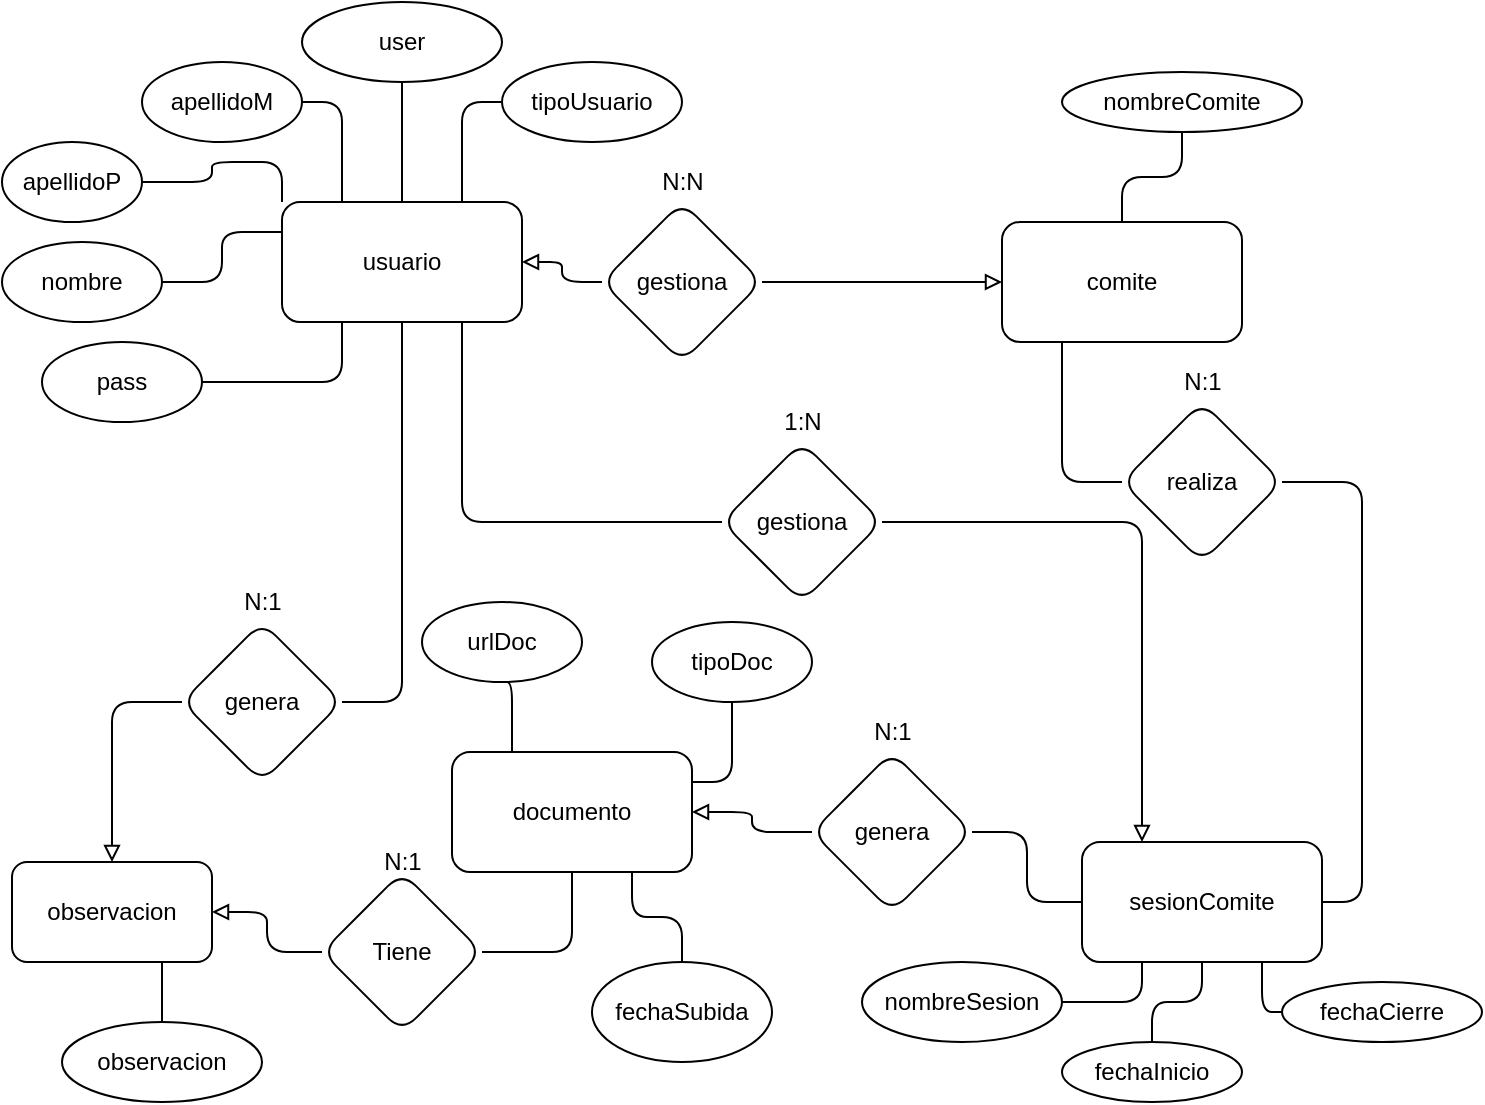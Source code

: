 <mxfile version="18.1.1" type="device"><diagram id="-B32z_R9IJAe94yjLalN" name="Page-1"><mxGraphModel dx="786" dy="546" grid="1" gridSize="10" guides="1" tooltips="1" connect="1" arrows="1" fold="1" page="1" pageScale="1" pageWidth="827" pageHeight="1169" background="none" math="0" shadow="0"><root><mxCell id="0"/><mxCell id="1" parent="0"/><mxCell id="gaSs1pNWqrF6Hrx3E3vf-87" style="edgeStyle=orthogonalEdgeStyle;rounded=1;orthogonalLoop=1;jettySize=auto;html=1;exitX=0.5;exitY=1;exitDx=0;exitDy=0;entryX=1;entryY=0.5;entryDx=0;entryDy=0;startArrow=none;startFill=0;endArrow=none;endFill=0;" parent="1" source="gaSs1pNWqrF6Hrx3E3vf-1" target="gaSs1pNWqrF6Hrx3E3vf-75" edge="1"><mxGeometry relative="1" as="geometry"/></mxCell><mxCell id="gaSs1pNWqrF6Hrx3E3vf-96" style="edgeStyle=orthogonalEdgeStyle;rounded=1;orthogonalLoop=1;jettySize=auto;html=1;exitX=0.5;exitY=0;exitDx=0;exitDy=0;entryX=0.5;entryY=1;entryDx=0;entryDy=0;startArrow=none;startFill=0;endArrow=none;endFill=0;" parent="1" source="gaSs1pNWqrF6Hrx3E3vf-1" target="gaSs1pNWqrF6Hrx3E3vf-6" edge="1"><mxGeometry relative="1" as="geometry"/></mxCell><mxCell id="gaSs1pNWqrF6Hrx3E3vf-1" value="usuario" style="rounded=1;whiteSpace=wrap;html=1;" parent="1" vertex="1"><mxGeometry x="200" y="100" width="120" height="60" as="geometry"/></mxCell><mxCell id="gaSs1pNWqrF6Hrx3E3vf-86" style="edgeStyle=orthogonalEdgeStyle;rounded=1;orthogonalLoop=1;jettySize=auto;html=1;exitX=0.5;exitY=0;exitDx=0;exitDy=0;entryX=0.5;entryY=1;entryDx=0;entryDy=0;startArrow=none;startFill=0;endArrow=none;endFill=0;" parent="1" source="gaSs1pNWqrF6Hrx3E3vf-2" target="gaSs1pNWqrF6Hrx3E3vf-8" edge="1"><mxGeometry relative="1" as="geometry"/></mxCell><mxCell id="gaSs1pNWqrF6Hrx3E3vf-100" style="edgeStyle=orthogonalEdgeStyle;rounded=1;orthogonalLoop=1;jettySize=auto;html=1;exitX=0.25;exitY=1;exitDx=0;exitDy=0;entryX=0;entryY=0.5;entryDx=0;entryDy=0;startArrow=none;startFill=0;endArrow=none;endFill=0;" parent="1" source="gaSs1pNWqrF6Hrx3E3vf-2" target="gaSs1pNWqrF6Hrx3E3vf-42" edge="1"><mxGeometry relative="1" as="geometry"/></mxCell><mxCell id="gaSs1pNWqrF6Hrx3E3vf-2" value="comite" style="whiteSpace=wrap;html=1;rounded=1;" parent="1" vertex="1"><mxGeometry x="560" y="110" width="120" height="60" as="geometry"/></mxCell><mxCell id="gaSs1pNWqrF6Hrx3E3vf-37" style="edgeStyle=orthogonalEdgeStyle;rounded=1;orthogonalLoop=1;jettySize=auto;html=1;exitX=0.5;exitY=1;exitDx=0;exitDy=0;entryX=0.5;entryY=0;entryDx=0;entryDy=0;endArrow=none;endFill=0;" parent="1" source="gaSs1pNWqrF6Hrx3E3vf-3" target="gaSs1pNWqrF6Hrx3E3vf-16" edge="1"><mxGeometry relative="1" as="geometry"/></mxCell><mxCell id="gaSs1pNWqrF6Hrx3E3vf-72" style="edgeStyle=orthogonalEdgeStyle;rounded=1;orthogonalLoop=1;jettySize=auto;html=1;exitX=0.25;exitY=0;exitDx=0;exitDy=0;entryX=1;entryY=0.5;entryDx=0;entryDy=0;startArrow=block;startFill=0;endArrow=none;endFill=0;" parent="1" source="gaSs1pNWqrF6Hrx3E3vf-3" target="gaSs1pNWqrF6Hrx3E3vf-52" edge="1"><mxGeometry relative="1" as="geometry"/></mxCell><mxCell id="gaSs1pNWqrF6Hrx3E3vf-77" style="edgeStyle=orthogonalEdgeStyle;rounded=1;orthogonalLoop=1;jettySize=auto;html=1;exitX=0;exitY=0.5;exitDx=0;exitDy=0;entryX=1;entryY=0.5;entryDx=0;entryDy=0;startArrow=none;startFill=0;endArrow=none;endFill=0;" parent="1" source="gaSs1pNWqrF6Hrx3E3vf-3" target="gaSs1pNWqrF6Hrx3E3vf-45" edge="1"><mxGeometry relative="1" as="geometry"/></mxCell><mxCell id="gaSs1pNWqrF6Hrx3E3vf-3" value="sesionComite" style="whiteSpace=wrap;html=1;rounded=1;" parent="1" vertex="1"><mxGeometry x="600" y="420" width="120" height="60" as="geometry"/></mxCell><mxCell id="gaSs1pNWqrF6Hrx3E3vf-4" value="documento" style="whiteSpace=wrap;html=1;rounded=1;" parent="1" vertex="1"><mxGeometry x="285" y="375" width="120" height="60" as="geometry"/></mxCell><mxCell id="gaSs1pNWqrF6Hrx3E3vf-64" style="edgeStyle=orthogonalEdgeStyle;rounded=1;orthogonalLoop=1;jettySize=auto;html=1;exitX=1;exitY=0.5;exitDx=0;exitDy=0;entryX=0;entryY=0.25;entryDx=0;entryDy=0;startArrow=none;startFill=0;endArrow=none;endFill=0;" parent="1" source="gaSs1pNWqrF6Hrx3E3vf-5" target="gaSs1pNWqrF6Hrx3E3vf-1" edge="1"><mxGeometry relative="1" as="geometry"/></mxCell><mxCell id="gaSs1pNWqrF6Hrx3E3vf-5" value="nombre" style="ellipse;whiteSpace=wrap;html=1;rounded=1;" parent="1" vertex="1"><mxGeometry x="60" y="120" width="80" height="40" as="geometry"/></mxCell><mxCell id="gaSs1pNWqrF6Hrx3E3vf-6" value="user" style="ellipse;whiteSpace=wrap;html=1;rounded=1;" parent="1" vertex="1"><mxGeometry x="210" width="100" height="40" as="geometry"/></mxCell><mxCell id="gaSs1pNWqrF6Hrx3E3vf-92" style="edgeStyle=orthogonalEdgeStyle;rounded=1;orthogonalLoop=1;jettySize=auto;html=1;exitX=1;exitY=0.5;exitDx=0;exitDy=0;entryX=0.25;entryY=1;entryDx=0;entryDy=0;startArrow=none;startFill=0;endArrow=none;endFill=0;" parent="1" source="gaSs1pNWqrF6Hrx3E3vf-7" target="gaSs1pNWqrF6Hrx3E3vf-1" edge="1"><mxGeometry relative="1" as="geometry"/></mxCell><mxCell id="gaSs1pNWqrF6Hrx3E3vf-7" value="pass" style="ellipse;whiteSpace=wrap;html=1;rounded=1;" parent="1" vertex="1"><mxGeometry x="80" y="170" width="80" height="40" as="geometry"/></mxCell><mxCell id="gaSs1pNWqrF6Hrx3E3vf-8" value="nombreComite" style="ellipse;whiteSpace=wrap;html=1;rounded=1;" parent="1" vertex="1"><mxGeometry x="590" y="35" width="120" height="30" as="geometry"/></mxCell><mxCell id="gaSs1pNWqrF6Hrx3E3vf-16" value="fechaInicio" style="ellipse;whiteSpace=wrap;html=1;rounded=1;" parent="1" vertex="1"><mxGeometry x="590" y="520" width="90" height="30" as="geometry"/></mxCell><mxCell id="gaSs1pNWqrF6Hrx3E3vf-38" style="edgeStyle=orthogonalEdgeStyle;rounded=1;orthogonalLoop=1;jettySize=auto;html=1;exitX=0;exitY=0.5;exitDx=0;exitDy=0;entryX=0.75;entryY=1;entryDx=0;entryDy=0;endArrow=none;endFill=0;" parent="1" source="gaSs1pNWqrF6Hrx3E3vf-17" target="gaSs1pNWqrF6Hrx3E3vf-3" edge="1"><mxGeometry relative="1" as="geometry"/></mxCell><mxCell id="gaSs1pNWqrF6Hrx3E3vf-17" value="fechaCierre" style="ellipse;whiteSpace=wrap;html=1;rounded=1;" parent="1" vertex="1"><mxGeometry x="700" y="490" width="100" height="30" as="geometry"/></mxCell><mxCell id="gaSs1pNWqrF6Hrx3E3vf-68" style="edgeStyle=orthogonalEdgeStyle;rounded=1;orthogonalLoop=1;jettySize=auto;html=1;exitX=0.5;exitY=1;exitDx=0;exitDy=0;entryX=1;entryY=0.25;entryDx=0;entryDy=0;startArrow=none;startFill=0;endArrow=none;endFill=0;" parent="1" source="gaSs1pNWqrF6Hrx3E3vf-22" target="gaSs1pNWqrF6Hrx3E3vf-4" edge="1"><mxGeometry relative="1" as="geometry"/></mxCell><mxCell id="gaSs1pNWqrF6Hrx3E3vf-22" value="tipoDoc" style="ellipse;whiteSpace=wrap;html=1;rounded=1;" parent="1" vertex="1"><mxGeometry x="385" y="310" width="80" height="40" as="geometry"/></mxCell><mxCell id="gaSs1pNWqrF6Hrx3E3vf-67" style="edgeStyle=orthogonalEdgeStyle;rounded=1;orthogonalLoop=1;jettySize=auto;html=1;exitX=0.5;exitY=1;exitDx=0;exitDy=0;entryX=0.25;entryY=0;entryDx=0;entryDy=0;startArrow=none;startFill=0;endArrow=none;endFill=0;" parent="1" source="gaSs1pNWqrF6Hrx3E3vf-23" target="gaSs1pNWqrF6Hrx3E3vf-4" edge="1"><mxGeometry relative="1" as="geometry"/></mxCell><mxCell id="gaSs1pNWqrF6Hrx3E3vf-23" value="urlDoc" style="ellipse;whiteSpace=wrap;html=1;rounded=1;" parent="1" vertex="1"><mxGeometry x="270" y="300" width="80" height="40" as="geometry"/></mxCell><mxCell id="gaSs1pNWqrF6Hrx3E3vf-40" style="edgeStyle=orthogonalEdgeStyle;rounded=1;orthogonalLoop=1;jettySize=auto;html=1;exitX=0;exitY=0.5;exitDx=0;exitDy=0;entryX=1;entryY=0.5;entryDx=0;entryDy=0;endArrow=block;endFill=0;startArrow=none;startFill=0;" parent="1" source="gaSs1pNWqrF6Hrx3E3vf-39" target="gaSs1pNWqrF6Hrx3E3vf-1" edge="1"><mxGeometry relative="1" as="geometry"/></mxCell><mxCell id="gaSs1pNWqrF6Hrx3E3vf-41" style="edgeStyle=orthogonalEdgeStyle;rounded=1;orthogonalLoop=1;jettySize=auto;html=1;exitX=1;exitY=0.5;exitDx=0;exitDy=0;entryX=0;entryY=0.5;entryDx=0;entryDy=0;endArrow=block;endFill=0;startArrow=none;startFill=0;" parent="1" source="gaSs1pNWqrF6Hrx3E3vf-39" target="gaSs1pNWqrF6Hrx3E3vf-2" edge="1"><mxGeometry relative="1" as="geometry"/></mxCell><mxCell id="gaSs1pNWqrF6Hrx3E3vf-39" value="gestiona" style="rhombus;whiteSpace=wrap;html=1;rounded=1;" parent="1" vertex="1"><mxGeometry x="360" y="100" width="80" height="80" as="geometry"/></mxCell><mxCell id="gaSs1pNWqrF6Hrx3E3vf-101" style="edgeStyle=orthogonalEdgeStyle;rounded=1;orthogonalLoop=1;jettySize=auto;html=1;exitX=1;exitY=0.5;exitDx=0;exitDy=0;entryX=1;entryY=0.5;entryDx=0;entryDy=0;startArrow=none;startFill=0;endArrow=none;endFill=0;" parent="1" source="gaSs1pNWqrF6Hrx3E3vf-42" target="gaSs1pNWqrF6Hrx3E3vf-3" edge="1"><mxGeometry relative="1" as="geometry"/></mxCell><mxCell id="gaSs1pNWqrF6Hrx3E3vf-42" value="realiza" style="rhombus;whiteSpace=wrap;html=1;rounded=1;" parent="1" vertex="1"><mxGeometry x="620" y="200" width="80" height="80" as="geometry"/></mxCell><mxCell id="gaSs1pNWqrF6Hrx3E3vf-78" style="edgeStyle=orthogonalEdgeStyle;rounded=1;orthogonalLoop=1;jettySize=auto;html=1;exitX=0;exitY=0.5;exitDx=0;exitDy=0;entryX=1;entryY=0.5;entryDx=0;entryDy=0;startArrow=none;startFill=0;endArrow=block;endFill=0;" parent="1" source="gaSs1pNWqrF6Hrx3E3vf-45" target="gaSs1pNWqrF6Hrx3E3vf-4" edge="1"><mxGeometry relative="1" as="geometry"/></mxCell><mxCell id="gaSs1pNWqrF6Hrx3E3vf-45" value="genera" style="rhombus;whiteSpace=wrap;html=1;rounded=1;" parent="1" vertex="1"><mxGeometry x="465" y="375" width="80" height="80" as="geometry"/></mxCell><mxCell id="gaSs1pNWqrF6Hrx3E3vf-48" value="N:N" style="text;html=1;align=center;verticalAlign=middle;resizable=0;points=[];autosize=1;strokeColor=none;fillColor=none;rounded=1;" parent="1" vertex="1"><mxGeometry x="380" y="80" width="40" height="20" as="geometry"/></mxCell><mxCell id="gaSs1pNWqrF6Hrx3E3vf-49" value="N:1" style="text;html=1;align=center;verticalAlign=middle;resizable=0;points=[];autosize=1;strokeColor=none;fillColor=none;rounded=1;" parent="1" vertex="1"><mxGeometry x="645" y="180" width="30" height="20" as="geometry"/></mxCell><mxCell id="gaSs1pNWqrF6Hrx3E3vf-50" value="N:1" style="text;html=1;align=center;verticalAlign=middle;resizable=0;points=[];autosize=1;strokeColor=none;fillColor=none;rounded=1;" parent="1" vertex="1"><mxGeometry x="490" y="355" width="30" height="20" as="geometry"/></mxCell><mxCell id="gaSs1pNWqrF6Hrx3E3vf-73" style="edgeStyle=orthogonalEdgeStyle;rounded=1;orthogonalLoop=1;jettySize=auto;html=1;exitX=0;exitY=0.5;exitDx=0;exitDy=0;entryX=0.75;entryY=1;entryDx=0;entryDy=0;startArrow=none;startFill=0;endArrow=none;endFill=0;" parent="1" source="gaSs1pNWqrF6Hrx3E3vf-52" target="gaSs1pNWqrF6Hrx3E3vf-1" edge="1"><mxGeometry relative="1" as="geometry"><Array as="points"><mxPoint x="290" y="260"/></Array></mxGeometry></mxCell><mxCell id="gaSs1pNWqrF6Hrx3E3vf-52" value="gestiona" style="rhombus;whiteSpace=wrap;html=1;rounded=1;" parent="1" vertex="1"><mxGeometry x="420" y="220" width="80" height="80" as="geometry"/></mxCell><mxCell id="gaSs1pNWqrF6Hrx3E3vf-57" value="1:N" style="text;html=1;align=center;verticalAlign=middle;resizable=0;points=[];autosize=1;strokeColor=none;fillColor=none;" parent="1" vertex="1"><mxGeometry x="445" y="200" width="30" height="20" as="geometry"/></mxCell><mxCell id="gaSs1pNWqrF6Hrx3E3vf-93" style="edgeStyle=orthogonalEdgeStyle;rounded=1;orthogonalLoop=1;jettySize=auto;html=1;exitX=1;exitY=0.5;exitDx=0;exitDy=0;entryX=0;entryY=0;entryDx=0;entryDy=0;startArrow=none;startFill=0;endArrow=none;endFill=0;" parent="1" source="gaSs1pNWqrF6Hrx3E3vf-59" target="gaSs1pNWqrF6Hrx3E3vf-1" edge="1"><mxGeometry relative="1" as="geometry"/></mxCell><mxCell id="gaSs1pNWqrF6Hrx3E3vf-59" value="apellidoP" style="ellipse;whiteSpace=wrap;html=1;rounded=1;" parent="1" vertex="1"><mxGeometry x="60" y="70" width="70" height="40" as="geometry"/></mxCell><mxCell id="gaSs1pNWqrF6Hrx3E3vf-61" style="edgeStyle=orthogonalEdgeStyle;rounded=1;orthogonalLoop=1;jettySize=auto;html=1;exitX=1;exitY=0.5;exitDx=0;exitDy=0;entryX=0.25;entryY=0;entryDx=0;entryDy=0;startArrow=none;startFill=0;endArrow=none;endFill=0;" parent="1" source="gaSs1pNWqrF6Hrx3E3vf-60" target="gaSs1pNWqrF6Hrx3E3vf-1" edge="1"><mxGeometry relative="1" as="geometry"><Array as="points"><mxPoint x="230" y="50"/></Array></mxGeometry></mxCell><mxCell id="gaSs1pNWqrF6Hrx3E3vf-60" value="apellidoM" style="ellipse;whiteSpace=wrap;html=1;rounded=1;" parent="1" vertex="1"><mxGeometry x="130" y="30" width="80" height="40" as="geometry"/></mxCell><mxCell id="gaSs1pNWqrF6Hrx3E3vf-97" style="edgeStyle=orthogonalEdgeStyle;rounded=1;orthogonalLoop=1;jettySize=auto;html=1;exitX=0;exitY=0.5;exitDx=0;exitDy=0;entryX=0.75;entryY=0;entryDx=0;entryDy=0;startArrow=none;startFill=0;endArrow=none;endFill=0;" parent="1" source="gaSs1pNWqrF6Hrx3E3vf-65" target="gaSs1pNWqrF6Hrx3E3vf-1" edge="1"><mxGeometry relative="1" as="geometry"/></mxCell><mxCell id="gaSs1pNWqrF6Hrx3E3vf-65" value="tipoUsuario" style="ellipse;whiteSpace=wrap;html=1;rounded=1;" parent="1" vertex="1"><mxGeometry x="310" y="30" width="90" height="40" as="geometry"/></mxCell><mxCell id="gaSs1pNWqrF6Hrx3E3vf-71" style="edgeStyle=orthogonalEdgeStyle;rounded=1;orthogonalLoop=1;jettySize=auto;html=1;exitX=1;exitY=0.5;exitDx=0;exitDy=0;entryX=0.25;entryY=1;entryDx=0;entryDy=0;startArrow=none;startFill=0;endArrow=none;endFill=0;" parent="1" source="gaSs1pNWqrF6Hrx3E3vf-70" target="gaSs1pNWqrF6Hrx3E3vf-3" edge="1"><mxGeometry relative="1" as="geometry"/></mxCell><mxCell id="gaSs1pNWqrF6Hrx3E3vf-70" value="nombreSesion" style="ellipse;whiteSpace=wrap;html=1;rounded=1;" parent="1" vertex="1"><mxGeometry x="490" y="480" width="100" height="40" as="geometry"/></mxCell><mxCell id="gaSs1pNWqrF6Hrx3E3vf-74" value="observacion" style="whiteSpace=wrap;html=1;rounded=1;" parent="1" vertex="1"><mxGeometry x="65" y="430" width="100" height="50" as="geometry"/></mxCell><mxCell id="gaSs1pNWqrF6Hrx3E3vf-81" style="edgeStyle=orthogonalEdgeStyle;rounded=1;orthogonalLoop=1;jettySize=auto;html=1;exitX=0;exitY=0.5;exitDx=0;exitDy=0;entryX=0.5;entryY=0;entryDx=0;entryDy=0;startArrow=none;startFill=0;endArrow=block;endFill=0;" parent="1" source="gaSs1pNWqrF6Hrx3E3vf-75" target="gaSs1pNWqrF6Hrx3E3vf-74" edge="1"><mxGeometry relative="1" as="geometry"/></mxCell><mxCell id="gaSs1pNWqrF6Hrx3E3vf-75" value="genera" style="rhombus;whiteSpace=wrap;html=1;rounded=1;" parent="1" vertex="1"><mxGeometry x="150" y="310" width="80" height="80" as="geometry"/></mxCell><mxCell id="gaSs1pNWqrF6Hrx3E3vf-80" style="edgeStyle=orthogonalEdgeStyle;rounded=1;orthogonalLoop=1;jettySize=auto;html=1;exitX=0;exitY=0.5;exitDx=0;exitDy=0;entryX=1;entryY=0.5;entryDx=0;entryDy=0;startArrow=none;startFill=0;endArrow=block;endFill=0;" parent="1" source="gaSs1pNWqrF6Hrx3E3vf-76" target="gaSs1pNWqrF6Hrx3E3vf-74" edge="1"><mxGeometry relative="1" as="geometry"/></mxCell><mxCell id="gaSs1pNWqrF6Hrx3E3vf-99" style="edgeStyle=orthogonalEdgeStyle;rounded=1;orthogonalLoop=1;jettySize=auto;html=1;exitX=1;exitY=0.5;exitDx=0;exitDy=0;entryX=0.5;entryY=1;entryDx=0;entryDy=0;startArrow=none;startFill=0;endArrow=none;endFill=0;" parent="1" source="gaSs1pNWqrF6Hrx3E3vf-76" target="gaSs1pNWqrF6Hrx3E3vf-4" edge="1"><mxGeometry relative="1" as="geometry"/></mxCell><mxCell id="gaSs1pNWqrF6Hrx3E3vf-76" value="Tiene" style="rhombus;whiteSpace=wrap;html=1;rounded=1;" parent="1" vertex="1"><mxGeometry x="220" y="435" width="80" height="80" as="geometry"/></mxCell><mxCell id="gaSs1pNWqrF6Hrx3E3vf-85" style="edgeStyle=orthogonalEdgeStyle;rounded=1;orthogonalLoop=1;jettySize=auto;html=1;exitX=0.5;exitY=0;exitDx=0;exitDy=0;entryX=0.75;entryY=1;entryDx=0;entryDy=0;startArrow=none;startFill=0;endArrow=none;endFill=0;" parent="1" source="gaSs1pNWqrF6Hrx3E3vf-84" target="gaSs1pNWqrF6Hrx3E3vf-4" edge="1"><mxGeometry relative="1" as="geometry"/></mxCell><mxCell id="gaSs1pNWqrF6Hrx3E3vf-84" value="fechaSubida" style="ellipse;whiteSpace=wrap;html=1;rounded=1;" parent="1" vertex="1"><mxGeometry x="355" y="480" width="90" height="50" as="geometry"/></mxCell><mxCell id="gaSs1pNWqrF6Hrx3E3vf-90" style="edgeStyle=orthogonalEdgeStyle;rounded=1;orthogonalLoop=1;jettySize=auto;html=1;exitX=0.5;exitY=0;exitDx=0;exitDy=0;entryX=0.75;entryY=1;entryDx=0;entryDy=0;startArrow=none;startFill=0;endArrow=none;endFill=0;" parent="1" source="gaSs1pNWqrF6Hrx3E3vf-89" target="gaSs1pNWqrF6Hrx3E3vf-74" edge="1"><mxGeometry relative="1" as="geometry"/></mxCell><mxCell id="gaSs1pNWqrF6Hrx3E3vf-89" value="observacion" style="ellipse;whiteSpace=wrap;html=1;rounded=1;" parent="1" vertex="1"><mxGeometry x="90" y="510" width="100" height="40" as="geometry"/></mxCell><mxCell id="gaSs1pNWqrF6Hrx3E3vf-94" value="N:1" style="text;html=1;align=center;verticalAlign=middle;resizable=0;points=[];autosize=1;strokeColor=none;fillColor=none;" parent="1" vertex="1"><mxGeometry x="175" y="290" width="30" height="20" as="geometry"/></mxCell><mxCell id="gaSs1pNWqrF6Hrx3E3vf-98" value="N:1" style="text;html=1;align=center;verticalAlign=middle;resizable=0;points=[];autosize=1;strokeColor=none;fillColor=none;" parent="1" vertex="1"><mxGeometry x="245" y="420" width="30" height="20" as="geometry"/></mxCell></root></mxGraphModel></diagram></mxfile>